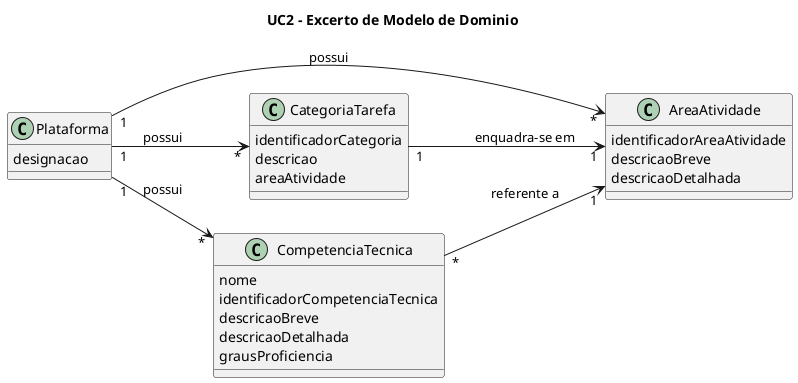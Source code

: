 @startuml

title UC2 - Excerto de Modelo de Dominio
left to right direction

class Plataforma {
    designacao
}

class AreaAtividade{
    identificadorAreaAtividade
    descricaoBreve
    descricaoDetalhada
}

class CategoriaTarefa {
    identificadorCategoria
    descricao
    areaAtividade
}

class CompetenciaTecnica {
    nome 
    identificadorCompetenciaTecnica
    descricaoBreve
    descricaoDetalhada
    grausProficiencia
}


Plataforma "1" --> "*" AreaAtividade: possui
Plataforma "1" --> "*" CategoriaTarefa: possui
Plataforma "1" --> "*" CompetenciaTecnica: possui

CategoriaTarefa "1" --> "1" AreaAtividade : enquadra-se em
CompetenciaTecnica "*" --> "1" AreaAtividade: referente a

@enduml